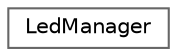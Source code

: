 digraph "Graphical Class Hierarchy"
{
 // LATEX_PDF_SIZE
  bgcolor="transparent";
  edge [fontname=Helvetica,fontsize=10,labelfontname=Helvetica,labelfontsize=10];
  node [fontname=Helvetica,fontsize=10,shape=box,height=0.2,width=0.4];
  rankdir="LR";
  Node0 [id="Node000000",label="LedManager",height=0.2,width=0.4,color="grey40", fillcolor="white", style="filled",URL="$class_led_manager.html",tooltip="Simple manager for controlling the onboard NeoPixel LED."];
}
